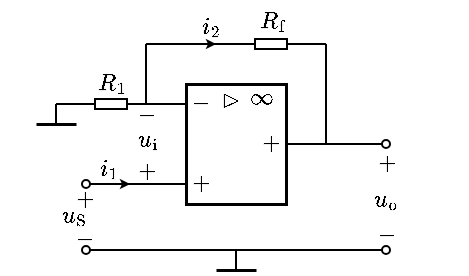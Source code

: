 <mxfile version="16.5.1" type="device"><diagram id="1Pf8qqMtXkvOTr3LOiAd" name="第 1 页"><mxGraphModel dx="269" dy="204" grid="1" gridSize="5" guides="1" tooltips="1" connect="1" arrows="1" fold="1" page="1" pageScale="1" pageWidth="827" pageHeight="1169" math="1" shadow="0"><root><mxCell id="0"/><mxCell id="1" parent="0"/><mxCell id="icg47jljwqRutBoWUC4b-1" value="" style="whiteSpace=wrap;html=1;comic=0;glass=0;strokeWidth=1.5;movable=1;resizable=1;rotatable=1;deletable=1;editable=1;connectable=0;" parent="1" vertex="1"><mxGeometry x="460" y="300" width="50" height="60" as="geometry"/></mxCell><mxCell id="icg47jljwqRutBoWUC4b-2" value="$$-$$" style="text;resizable=1;autosize=1;align=center;verticalAlign=middle;points=[];fillColor=none;strokeColor=none;rounded=0;html=1;imageAspect=1;noLabel=0;recursiveResize=1;expand=1;editable=1;movable=1;rotatable=1;deletable=1;connectable=1;comic=0;fontSize=10;" parent="1" vertex="1"><mxGeometry x="461" y="303" width="12" height="12" as="geometry"/></mxCell><mxCell id="icg47jljwqRutBoWUC4b-3" value="$$+$$" style="text;html=1;resizable=1;autosize=1;align=center;verticalAlign=middle;points=[];fillColor=none;strokeColor=none;rounded=0;movable=1;rotatable=1;deletable=1;editable=1;connectable=1;fontSize=10;" parent="1" vertex="1"><mxGeometry x="462" y="341" width="10" height="15" as="geometry"/></mxCell><mxCell id="icg47jljwqRutBoWUC4b-4" value="$$\rhd$$" style="text;html=1;resizable=1;autosize=1;align=center;verticalAlign=middle;points=[];fillColor=none;strokeColor=none;rounded=0;movable=1;rotatable=1;deletable=1;editable=1;connectable=1;fontSize=10;strokeWidth=2;labelBorderColor=none;" parent="1" vertex="1"><mxGeometry x="456.5" y="298" width="50" height="20" as="geometry"/></mxCell><mxCell id="icg47jljwqRutBoWUC4b-5" value="$$\infty$$" style="text;html=1;resizable=1;autosize=1;align=center;verticalAlign=middle;points=[];fillColor=none;strokeColor=none;rounded=0;movable=1;rotatable=1;deletable=1;editable=1;connectable=1;fontSize=10;" parent="1" vertex="1"><mxGeometry x="490" y="300" width="14.5" height="14" as="geometry"/></mxCell><mxCell id="evPx6QGHHpzVLF88DVbs-6" value="" style="endArrow=none;html=1;rounded=0;endFill=0;movable=1;resizable=1;rotatable=1;deletable=1;editable=1;connectable=1;endSize=4;startSize=4;startArrow=oval;startFill=0;" edge="1" parent="1"><mxGeometry width="50" height="50" relative="1" as="geometry"><mxPoint x="410" y="350" as="sourcePoint"/><mxPoint x="460" y="350" as="targetPoint"/></mxGeometry></mxCell><mxCell id="evPx6QGHHpzVLF88DVbs-7" value="$$-$$" style="text;resizable=1;autosize=1;align=center;verticalAlign=middle;points=[];fillColor=none;strokeColor=none;rounded=0;html=1;imageAspect=1;noLabel=0;recursiveResize=1;expand=1;editable=1;movable=1;rotatable=1;deletable=1;connectable=0;comic=0;fontSize=10;" vertex="1" parent="1"><mxGeometry x="401" y="367" width="15" height="20" as="geometry"/></mxCell><mxCell id="evPx6QGHHpzVLF88DVbs-8" value="$$+$$" style="text;html=1;resizable=1;autosize=1;align=center;verticalAlign=middle;points=[];fillColor=none;strokeColor=none;rounded=0;movable=1;rotatable=1;deletable=1;editable=1;connectable=0;fontSize=10;" vertex="1" parent="1"><mxGeometry x="401" y="347" width="15" height="20" as="geometry"/></mxCell><mxCell id="evPx6QGHHpzVLF88DVbs-9" value="\(u_\mathrm{i}\)" style="text;html=1;resizable=1;autosize=1;align=center;verticalAlign=middle;points=[];fillColor=none;strokeColor=none;rounded=0;comic=0;movable=1;rotatable=1;deletable=1;editable=1;connectable=1;fontSize=10;" vertex="1" parent="1"><mxGeometry x="426" y="318" width="29" height="20" as="geometry"/></mxCell><mxCell id="evPx6QGHHpzVLF88DVbs-11" value="" style="endArrow=none;html=1;rounded=0;fontSize=10;" edge="1" parent="1"><mxGeometry width="50" height="50" relative="1" as="geometry"><mxPoint x="530" y="280" as="sourcePoint"/><mxPoint x="530" y="330" as="targetPoint"/></mxGeometry></mxCell><mxCell id="evPx6QGHHpzVLF88DVbs-12" value="" style="endArrow=none;html=1;rounded=0;fontSize=10;" edge="1" parent="1"><mxGeometry width="50" height="50" relative="1" as="geometry"><mxPoint x="515" y="280" as="sourcePoint"/><mxPoint x="530" y="280" as="targetPoint"/></mxGeometry></mxCell><mxCell id="evPx6QGHHpzVLF88DVbs-13" value="" style="pointerEvents=1;verticalLabelPosition=bottom;shadow=0;dashed=0;align=center;html=1;verticalAlign=top;shape=mxgraph.electrical.resistors.resistor_1;fontSize=10;" vertex="1" parent="1"><mxGeometry x="490" y="277.5" width="25" height="5" as="geometry"/></mxCell><mxCell id="evPx6QGHHpzVLF88DVbs-14" value="" style="endArrow=none;html=1;rounded=0;fontSize=10;entryX=0;entryY=0.5;entryDx=0;entryDy=0;entryPerimeter=0;" edge="1" parent="1" target="evPx6QGHHpzVLF88DVbs-13"><mxGeometry width="50" height="50" relative="1" as="geometry"><mxPoint x="445" y="280" as="sourcePoint"/><mxPoint x="480" y="235" as="targetPoint"/></mxGeometry></mxCell><mxCell id="evPx6QGHHpzVLF88DVbs-15" value="" style="endArrow=none;html=1;rounded=0;fontSize=10;" edge="1" parent="1"><mxGeometry width="50" height="50" relative="1" as="geometry"><mxPoint x="440" y="310" as="sourcePoint"/><mxPoint x="440" y="280" as="targetPoint"/></mxGeometry></mxCell><mxCell id="evPx6QGHHpzVLF88DVbs-16" value="" style="endArrow=classic;html=1;rounded=0;fontSize=10;endSize=2;" edge="1" parent="1"><mxGeometry width="50" height="50" relative="1" as="geometry"><mxPoint x="440" y="280" as="sourcePoint"/><mxPoint x="475" y="280" as="targetPoint"/></mxGeometry></mxCell><mxCell id="evPx6QGHHpzVLF88DVbs-19" value="" style="endArrow=oval;html=1;rounded=0;fontSize=10;endSize=4;startArrow=oval;startFill=0;endFill=0;startSize=4;" edge="1" parent="1"><mxGeometry width="50" height="50" relative="1" as="geometry"><mxPoint x="410" y="383" as="sourcePoint"/><mxPoint x="560" y="383" as="targetPoint"/></mxGeometry></mxCell><mxCell id="evPx6QGHHpzVLF88DVbs-20" value="$$+$$" style="text;html=1;resizable=1;autosize=1;align=center;verticalAlign=middle;points=[];fillColor=none;strokeColor=none;rounded=0;movable=1;rotatable=1;deletable=1;editable=1;connectable=1;fontSize=10;" vertex="1" parent="1"><mxGeometry x="550" y="329" width="19" height="20" as="geometry"/></mxCell><mxCell id="evPx6QGHHpzVLF88DVbs-21" value="$$-$$" style="text;resizable=1;autosize=1;align=center;verticalAlign=middle;points=[];fillColor=none;strokeColor=none;rounded=0;html=1;imageAspect=1;noLabel=0;recursiveResize=1;expand=1;editable=1;movable=1;rotatable=1;deletable=1;connectable=1;comic=0;fontSize=10;" vertex="1" parent="1"><mxGeometry x="552" y="365" width="15" height="20" as="geometry"/></mxCell><mxCell id="evPx6QGHHpzVLF88DVbs-23" value="" style="pointerEvents=1;verticalLabelPosition=bottom;shadow=0;dashed=0;align=center;html=1;verticalAlign=top;shape=mxgraph.electrical.resistors.resistor_1;fontSize=10;" vertex="1" parent="1"><mxGeometry x="410" y="307.5" width="25" height="5" as="geometry"/></mxCell><mxCell id="evPx6QGHHpzVLF88DVbs-24" value="" style="endArrow=none;html=1;rounded=0;fontSize=10;startSize=4;endSize=4;startArrow=none;startFill=0;" edge="1" parent="1"><mxGeometry width="50" height="50" relative="1" as="geometry"><mxPoint x="395" y="310" as="sourcePoint"/><mxPoint x="410" y="310" as="targetPoint"/></mxGeometry></mxCell><mxCell id="evPx6QGHHpzVLF88DVbs-26" value="" style="endArrow=classic;html=1;rounded=0;fontSize=10;endSize=2;" edge="1" parent="1"><mxGeometry width="50" height="50" relative="1" as="geometry"><mxPoint x="414" y="350" as="sourcePoint"/><mxPoint x="432" y="350" as="targetPoint"/></mxGeometry></mxCell><mxCell id="evPx6QGHHpzVLF88DVbs-27" value="$$-$$" style="text;resizable=1;autosize=1;align=center;verticalAlign=middle;points=[];fillColor=none;strokeColor=none;rounded=0;html=1;imageAspect=1;noLabel=0;recursiveResize=1;expand=1;editable=1;movable=1;rotatable=1;deletable=1;connectable=1;comic=0;fontSize=10;" vertex="1" parent="1"><mxGeometry x="432" y="310" width="15" height="9" as="geometry"/></mxCell><mxCell id="evPx6QGHHpzVLF88DVbs-28" value="$$+$$" style="text;html=1;resizable=1;autosize=1;align=center;verticalAlign=middle;points=[];fillColor=none;strokeColor=none;rounded=0;movable=1;rotatable=1;deletable=1;editable=1;connectable=1;fontSize=10;" vertex="1" parent="1"><mxGeometry x="432" y="337" width="15" height="12" as="geometry"/></mxCell><mxCell id="evPx6QGHHpzVLF88DVbs-29" value="$$i_1$$" style="text;html=1;resizable=1;autosize=1;align=center;verticalAlign=middle;points=[];fillColor=none;strokeColor=none;rounded=0;fontSize=10;movable=1;rotatable=1;deletable=1;editable=1;connectable=1;" vertex="1" parent="1"><mxGeometry x="411" y="332" width="20" height="20" as="geometry"/></mxCell><mxCell id="evPx6QGHHpzVLF88DVbs-30" value="$$i_2$$" style="text;html=1;resizable=1;autosize=1;align=center;verticalAlign=middle;points=[];fillColor=none;strokeColor=none;rounded=0;fontSize=10;movable=1;rotatable=1;deletable=1;editable=1;connectable=1;" vertex="1" parent="1"><mxGeometry x="465" y="260.5" width="13" height="20" as="geometry"/></mxCell><mxCell id="evPx6QGHHpzVLF88DVbs-31" value="$$R_1$$" style="text;html=1;resizable=1;autosize=1;align=center;verticalAlign=middle;points=[];fillColor=none;strokeColor=none;rounded=0;fontSize=10;movable=1;rotatable=1;deletable=1;editable=1;connectable=1;" vertex="1" parent="1"><mxGeometry x="410" y="290" width="25" height="20" as="geometry"/></mxCell><mxCell id="evPx6QGHHpzVLF88DVbs-32" value="$$R_\mathrm{f}$$" style="text;html=1;resizable=1;autosize=1;align=center;verticalAlign=middle;points=[];fillColor=none;strokeColor=none;rounded=0;fontSize=10;movable=1;rotatable=1;deletable=1;editable=1;connectable=1;" vertex="1" parent="1"><mxGeometry x="495" y="258.5" width="15" height="20" as="geometry"/></mxCell><mxCell id="evPx6QGHHpzVLF88DVbs-33" value="" style="endArrow=none;html=1;rounded=0;movable=1;resizable=1;rotatable=1;deletable=1;editable=1;connectable=1;" edge="1" parent="1"><mxGeometry width="50" height="50" relative="1" as="geometry"><mxPoint x="395.0" y="320" as="sourcePoint"/><mxPoint x="395.0" y="310" as="targetPoint"/></mxGeometry></mxCell><mxCell id="evPx6QGHHpzVLF88DVbs-34" value="" style="endArrow=none;html=1;rounded=0;strokeWidth=1.5;movable=1;resizable=1;rotatable=1;deletable=1;editable=1;connectable=1;" edge="1" parent="1"><mxGeometry width="50" height="50" relative="1" as="geometry"><mxPoint x="385.0" y="320" as="sourcePoint"/><mxPoint x="405.0" y="320" as="targetPoint"/></mxGeometry></mxCell><mxCell id="icg47jljwqRutBoWUC4b-6" value="未命名图层" parent="0"/><mxCell id="icg47jljwqRutBoWUC4b-9" value="$$+$$" style="text;html=1;resizable=1;autosize=1;align=center;verticalAlign=middle;points=[];fillColor=none;strokeColor=none;rounded=0;movable=1;rotatable=1;deletable=1;editable=1;connectable=1;fontSize=10;" parent="icg47jljwqRutBoWUC4b-6" vertex="1"><mxGeometry x="495" y="321" width="14" height="15" as="geometry"/></mxCell><mxCell id="icg47jljwqRutBoWUC4b-11" value="" style="endArrow=none;html=1;rounded=0;endFill=0;movable=1;resizable=1;rotatable=1;deletable=1;editable=1;connectable=1;" parent="icg47jljwqRutBoWUC4b-6" edge="1"><mxGeometry width="50" height="50" relative="1" as="geometry"><mxPoint x="460" y="310" as="sourcePoint"/><mxPoint x="435" y="310" as="targetPoint"/></mxGeometry></mxCell><mxCell id="icg47jljwqRutBoWUC4b-13" value="" style="endArrow=oval;html=1;rounded=0;endFill=0;exitX=1;exitY=0.5;exitDx=0;exitDy=0;movable=1;resizable=1;rotatable=1;deletable=1;editable=1;connectable=1;startSize=5;endSize=4;" parent="icg47jljwqRutBoWUC4b-6" source="icg47jljwqRutBoWUC4b-1" edge="1"><mxGeometry width="50" height="50" relative="1" as="geometry"><mxPoint x="470" y="325" as="sourcePoint"/><mxPoint x="560" y="330" as="targetPoint"/></mxGeometry></mxCell><mxCell id="icg47jljwqRutBoWUC4b-17" value="$$u_\mathrm{o}$$" style="text;html=1;resizable=1;autosize=1;align=center;verticalAlign=middle;points=[];fillColor=none;strokeColor=none;rounded=0;comic=0;movable=1;rotatable=1;deletable=1;editable=1;connectable=0;fontSize=10;" parent="icg47jljwqRutBoWUC4b-6" vertex="1"><mxGeometry x="551" y="350" width="17" height="15" as="geometry"/></mxCell><mxCell id="icg47jljwqRutBoWUC4b-18" value="\(u_\mathrm{S}\)" style="text;html=1;resizable=1;autosize=1;align=center;verticalAlign=middle;points=[];fillColor=none;strokeColor=none;rounded=0;comic=0;movable=1;rotatable=1;deletable=1;editable=1;connectable=0;fontSize=10;" parent="icg47jljwqRutBoWUC4b-6" vertex="1"><mxGeometry x="394" y="356" width="20" height="20" as="geometry"/></mxCell><mxCell id="icg47jljwqRutBoWUC4b-24" value="" style="endArrow=none;html=1;rounded=0;movable=1;resizable=1;rotatable=1;deletable=1;editable=1;connectable=1;" parent="icg47jljwqRutBoWUC4b-6" edge="1"><mxGeometry width="50" height="50" relative="1" as="geometry"><mxPoint x="485" y="393" as="sourcePoint"/><mxPoint x="485" y="383" as="targetPoint"/></mxGeometry></mxCell><mxCell id="icg47jljwqRutBoWUC4b-25" value="" style="endArrow=none;html=1;rounded=0;strokeWidth=1.5;movable=1;resizable=1;rotatable=1;deletable=1;editable=1;connectable=1;" parent="icg47jljwqRutBoWUC4b-6" edge="1"><mxGeometry width="50" height="50" relative="1" as="geometry"><mxPoint x="475" y="393" as="sourcePoint"/><mxPoint x="495" y="393" as="targetPoint"/></mxGeometry></mxCell></root></mxGraphModel></diagram></mxfile>